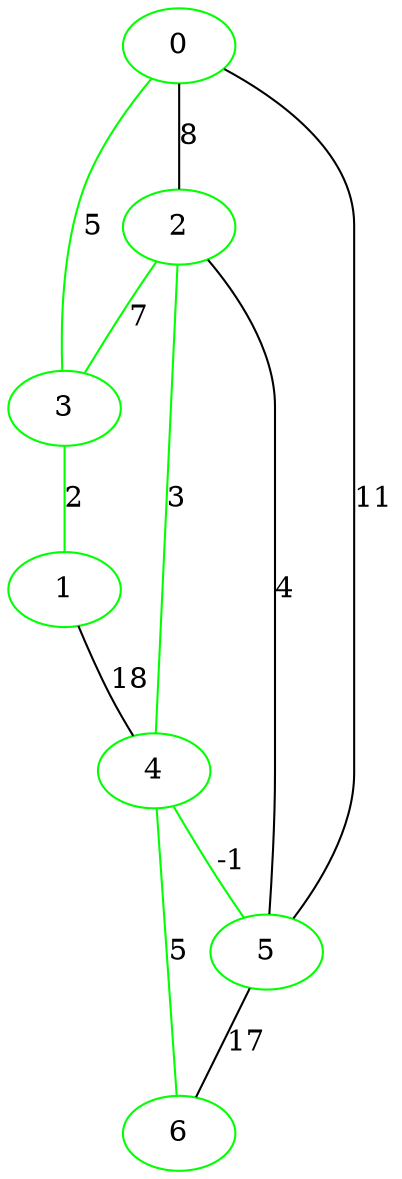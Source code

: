 graph G {
0 [label="0", color=green];
1 [label="1", color=green];
2 [label="2", color=green];
3 [label="3", color=green];
4 [label="4", color=green];
5 [label="5", color=green];
6 [label="6", color=green];
3 -- 0 [label="5", color=green];
3 -- 1 [label="2", color=green];
2 -- 3 [label="7", color=green];
2 -- 4 [label="3", color=green];
4 -- 5 [label="-1", color=green];
4 -- 6 [label="5", color=green];
0 -- 2 [label="8"];
0 -- 5 [label="11"];
1 -- 4 [label="18"];
2 -- 5 [label="4"];
5 -- 6 [label="17"];
}
